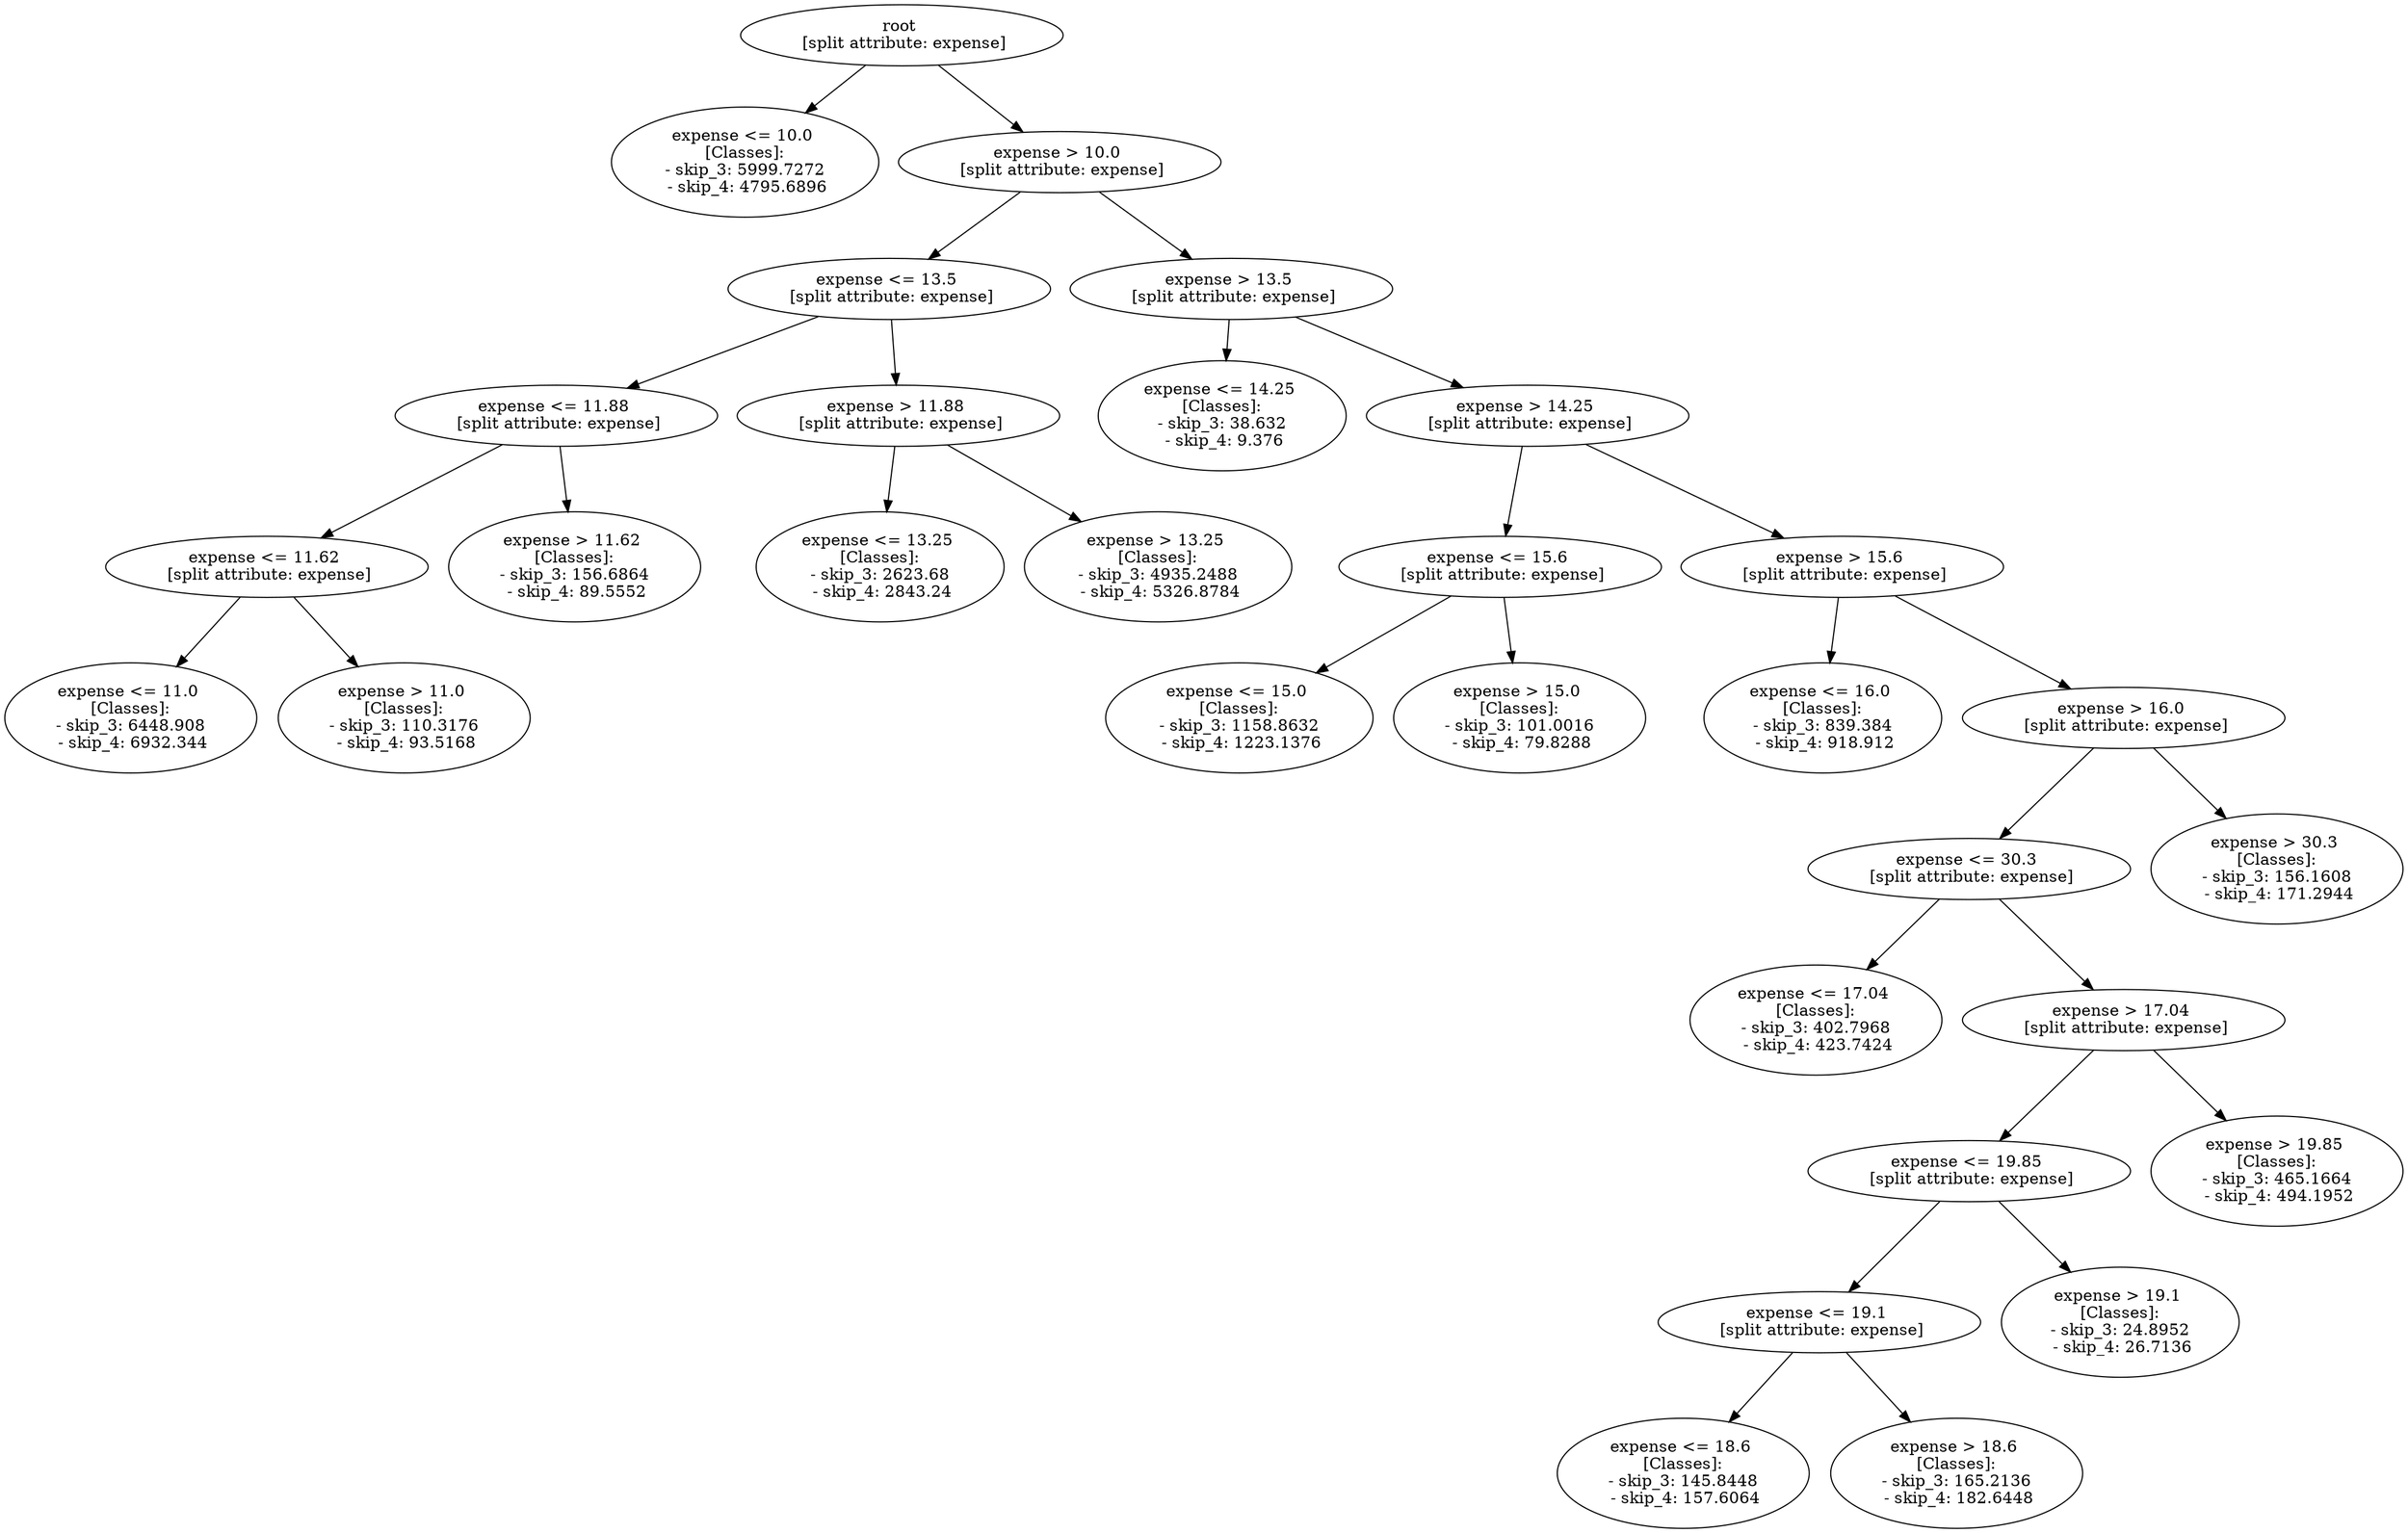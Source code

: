 // Road_Traffic_Fine_Management_Process-p_3-1
digraph "Road_Traffic_Fine_Management_Process-p_3-1" {
	"62c90559-4710-4d05-9174-1353df7815b1" [label="root 
 [split attribute: expense]"]
	"29cf809c-8674-4b71-bfe0-e5bcfc8ef659" [label="expense <= 10.0 
 [Classes]: 
 - skip_3: 5999.7272 
 - skip_4: 4795.6896"]
	"62c90559-4710-4d05-9174-1353df7815b1" -> "29cf809c-8674-4b71-bfe0-e5bcfc8ef659"
	"d03f2685-9fdb-42d6-9df2-07a1bdce5f2c" [label="expense > 10.0 
 [split attribute: expense]"]
	"62c90559-4710-4d05-9174-1353df7815b1" -> "d03f2685-9fdb-42d6-9df2-07a1bdce5f2c"
	"008109fb-0f84-49ea-afd6-8b5012cd148f" [label="expense <= 13.5 
 [split attribute: expense]"]
	"d03f2685-9fdb-42d6-9df2-07a1bdce5f2c" -> "008109fb-0f84-49ea-afd6-8b5012cd148f"
	"e47667cf-a779-4cb7-9d87-04484f77994c" [label="expense <= 11.88 
 [split attribute: expense]"]
	"008109fb-0f84-49ea-afd6-8b5012cd148f" -> "e47667cf-a779-4cb7-9d87-04484f77994c"
	"643bf3a9-5c39-4ec5-8ab0-61971420f79d" [label="expense <= 11.62 
 [split attribute: expense]"]
	"e47667cf-a779-4cb7-9d87-04484f77994c" -> "643bf3a9-5c39-4ec5-8ab0-61971420f79d"
	"e2a51962-9e40-4b08-baa5-5a5d23839f1f" [label="expense <= 11.0 
 [Classes]: 
 - skip_3: 6448.908 
 - skip_4: 6932.344"]
	"643bf3a9-5c39-4ec5-8ab0-61971420f79d" -> "e2a51962-9e40-4b08-baa5-5a5d23839f1f"
	"356fe09d-31d1-4b4b-b1d5-45e8c1fa0183" [label="expense > 11.0 
 [Classes]: 
 - skip_3: 110.3176 
 - skip_4: 93.5168"]
	"643bf3a9-5c39-4ec5-8ab0-61971420f79d" -> "356fe09d-31d1-4b4b-b1d5-45e8c1fa0183"
	"3cef51fe-8209-4197-b123-49c17d704f32" [label="expense > 11.62 
 [Classes]: 
 - skip_3: 156.6864 
 - skip_4: 89.5552"]
	"e47667cf-a779-4cb7-9d87-04484f77994c" -> "3cef51fe-8209-4197-b123-49c17d704f32"
	"f34eea74-45cd-4690-82f1-f620e73b3567" [label="expense > 11.88 
 [split attribute: expense]"]
	"008109fb-0f84-49ea-afd6-8b5012cd148f" -> "f34eea74-45cd-4690-82f1-f620e73b3567"
	"2014a8b3-0e67-42eb-ae7a-eb41b1171126" [label="expense <= 13.25 
 [Classes]: 
 - skip_3: 2623.68 
 - skip_4: 2843.24"]
	"f34eea74-45cd-4690-82f1-f620e73b3567" -> "2014a8b3-0e67-42eb-ae7a-eb41b1171126"
	"90ab8dcc-6b28-432f-a3b1-0b466d55715a" [label="expense > 13.25 
 [Classes]: 
 - skip_3: 4935.2488 
 - skip_4: 5326.8784"]
	"f34eea74-45cd-4690-82f1-f620e73b3567" -> "90ab8dcc-6b28-432f-a3b1-0b466d55715a"
	"d7b4d18b-37bd-41de-a9b7-ba6402776fb8" [label="expense > 13.5 
 [split attribute: expense]"]
	"d03f2685-9fdb-42d6-9df2-07a1bdce5f2c" -> "d7b4d18b-37bd-41de-a9b7-ba6402776fb8"
	"2e0f101e-7771-484d-8bb4-29e7482a3995" [label="expense <= 14.25 
 [Classes]: 
 - skip_3: 38.632 
 - skip_4: 9.376"]
	"d7b4d18b-37bd-41de-a9b7-ba6402776fb8" -> "2e0f101e-7771-484d-8bb4-29e7482a3995"
	"09cae431-cfa8-4464-acc5-d75cdc6bc953" [label="expense > 14.25 
 [split attribute: expense]"]
	"d7b4d18b-37bd-41de-a9b7-ba6402776fb8" -> "09cae431-cfa8-4464-acc5-d75cdc6bc953"
	"a6141b98-1442-4762-a290-c8d9c6509b85" [label="expense <= 15.6 
 [split attribute: expense]"]
	"09cae431-cfa8-4464-acc5-d75cdc6bc953" -> "a6141b98-1442-4762-a290-c8d9c6509b85"
	"6259f295-620e-42a6-b794-658e2f1c0af9" [label="expense <= 15.0 
 [Classes]: 
 - skip_3: 1158.8632 
 - skip_4: 1223.1376"]
	"a6141b98-1442-4762-a290-c8d9c6509b85" -> "6259f295-620e-42a6-b794-658e2f1c0af9"
	"1b378fcd-c7c0-41df-8f5d-f73e353acdf9" [label="expense > 15.0 
 [Classes]: 
 - skip_3: 101.0016 
 - skip_4: 79.8288"]
	"a6141b98-1442-4762-a290-c8d9c6509b85" -> "1b378fcd-c7c0-41df-8f5d-f73e353acdf9"
	"0f192143-639c-4797-9dd9-6c39e9b068c3" [label="expense > 15.6 
 [split attribute: expense]"]
	"09cae431-cfa8-4464-acc5-d75cdc6bc953" -> "0f192143-639c-4797-9dd9-6c39e9b068c3"
	"211f6a59-8e30-4cb8-aff9-e703ef2beb02" [label="expense <= 16.0 
 [Classes]: 
 - skip_3: 839.384 
 - skip_4: 918.912"]
	"0f192143-639c-4797-9dd9-6c39e9b068c3" -> "211f6a59-8e30-4cb8-aff9-e703ef2beb02"
	"cb6e824d-0b82-49db-856a-c4f90d1cc75c" [label="expense > 16.0 
 [split attribute: expense]"]
	"0f192143-639c-4797-9dd9-6c39e9b068c3" -> "cb6e824d-0b82-49db-856a-c4f90d1cc75c"
	"a6dc7b59-5212-4301-98c3-25ba6946309e" [label="expense <= 30.3 
 [split attribute: expense]"]
	"cb6e824d-0b82-49db-856a-c4f90d1cc75c" -> "a6dc7b59-5212-4301-98c3-25ba6946309e"
	"d459f2c0-8f42-4041-b898-109aa65d5b14" [label="expense <= 17.04 
 [Classes]: 
 - skip_3: 402.7968 
 - skip_4: 423.7424"]
	"a6dc7b59-5212-4301-98c3-25ba6946309e" -> "d459f2c0-8f42-4041-b898-109aa65d5b14"
	"667c72ac-a962-474b-8bc6-74c976da7246" [label="expense > 17.04 
 [split attribute: expense]"]
	"a6dc7b59-5212-4301-98c3-25ba6946309e" -> "667c72ac-a962-474b-8bc6-74c976da7246"
	"d4ba0b00-5293-4d5c-bc3e-9cd0eb91127c" [label="expense <= 19.85 
 [split attribute: expense]"]
	"667c72ac-a962-474b-8bc6-74c976da7246" -> "d4ba0b00-5293-4d5c-bc3e-9cd0eb91127c"
	"f315f729-f3c4-4a8f-9bcb-e153d3abedd8" [label="expense <= 19.1 
 [split attribute: expense]"]
	"d4ba0b00-5293-4d5c-bc3e-9cd0eb91127c" -> "f315f729-f3c4-4a8f-9bcb-e153d3abedd8"
	"fa997b86-079a-4cff-a2cf-26f7687d78b5" [label="expense <= 18.6 
 [Classes]: 
 - skip_3: 145.8448 
 - skip_4: 157.6064"]
	"f315f729-f3c4-4a8f-9bcb-e153d3abedd8" -> "fa997b86-079a-4cff-a2cf-26f7687d78b5"
	"adfd1678-92eb-41b4-b1c6-f2ccf8c5d913" [label="expense > 18.6 
 [Classes]: 
 - skip_3: 165.2136 
 - skip_4: 182.6448"]
	"f315f729-f3c4-4a8f-9bcb-e153d3abedd8" -> "adfd1678-92eb-41b4-b1c6-f2ccf8c5d913"
	"334e8eaf-00d2-4e82-97e2-9c9c61565c79" [label="expense > 19.1 
 [Classes]: 
 - skip_3: 24.8952 
 - skip_4: 26.7136"]
	"d4ba0b00-5293-4d5c-bc3e-9cd0eb91127c" -> "334e8eaf-00d2-4e82-97e2-9c9c61565c79"
	"fa37f33e-2b24-451a-bc72-7b4e4d3239e2" [label="expense > 19.85 
 [Classes]: 
 - skip_3: 465.1664 
 - skip_4: 494.1952"]
	"667c72ac-a962-474b-8bc6-74c976da7246" -> "fa37f33e-2b24-451a-bc72-7b4e4d3239e2"
	"7687cc17-930f-4952-8782-a2706c51a996" [label="expense > 30.3 
 [Classes]: 
 - skip_3: 156.1608 
 - skip_4: 171.2944"]
	"cb6e824d-0b82-49db-856a-c4f90d1cc75c" -> "7687cc17-930f-4952-8782-a2706c51a996"
}
